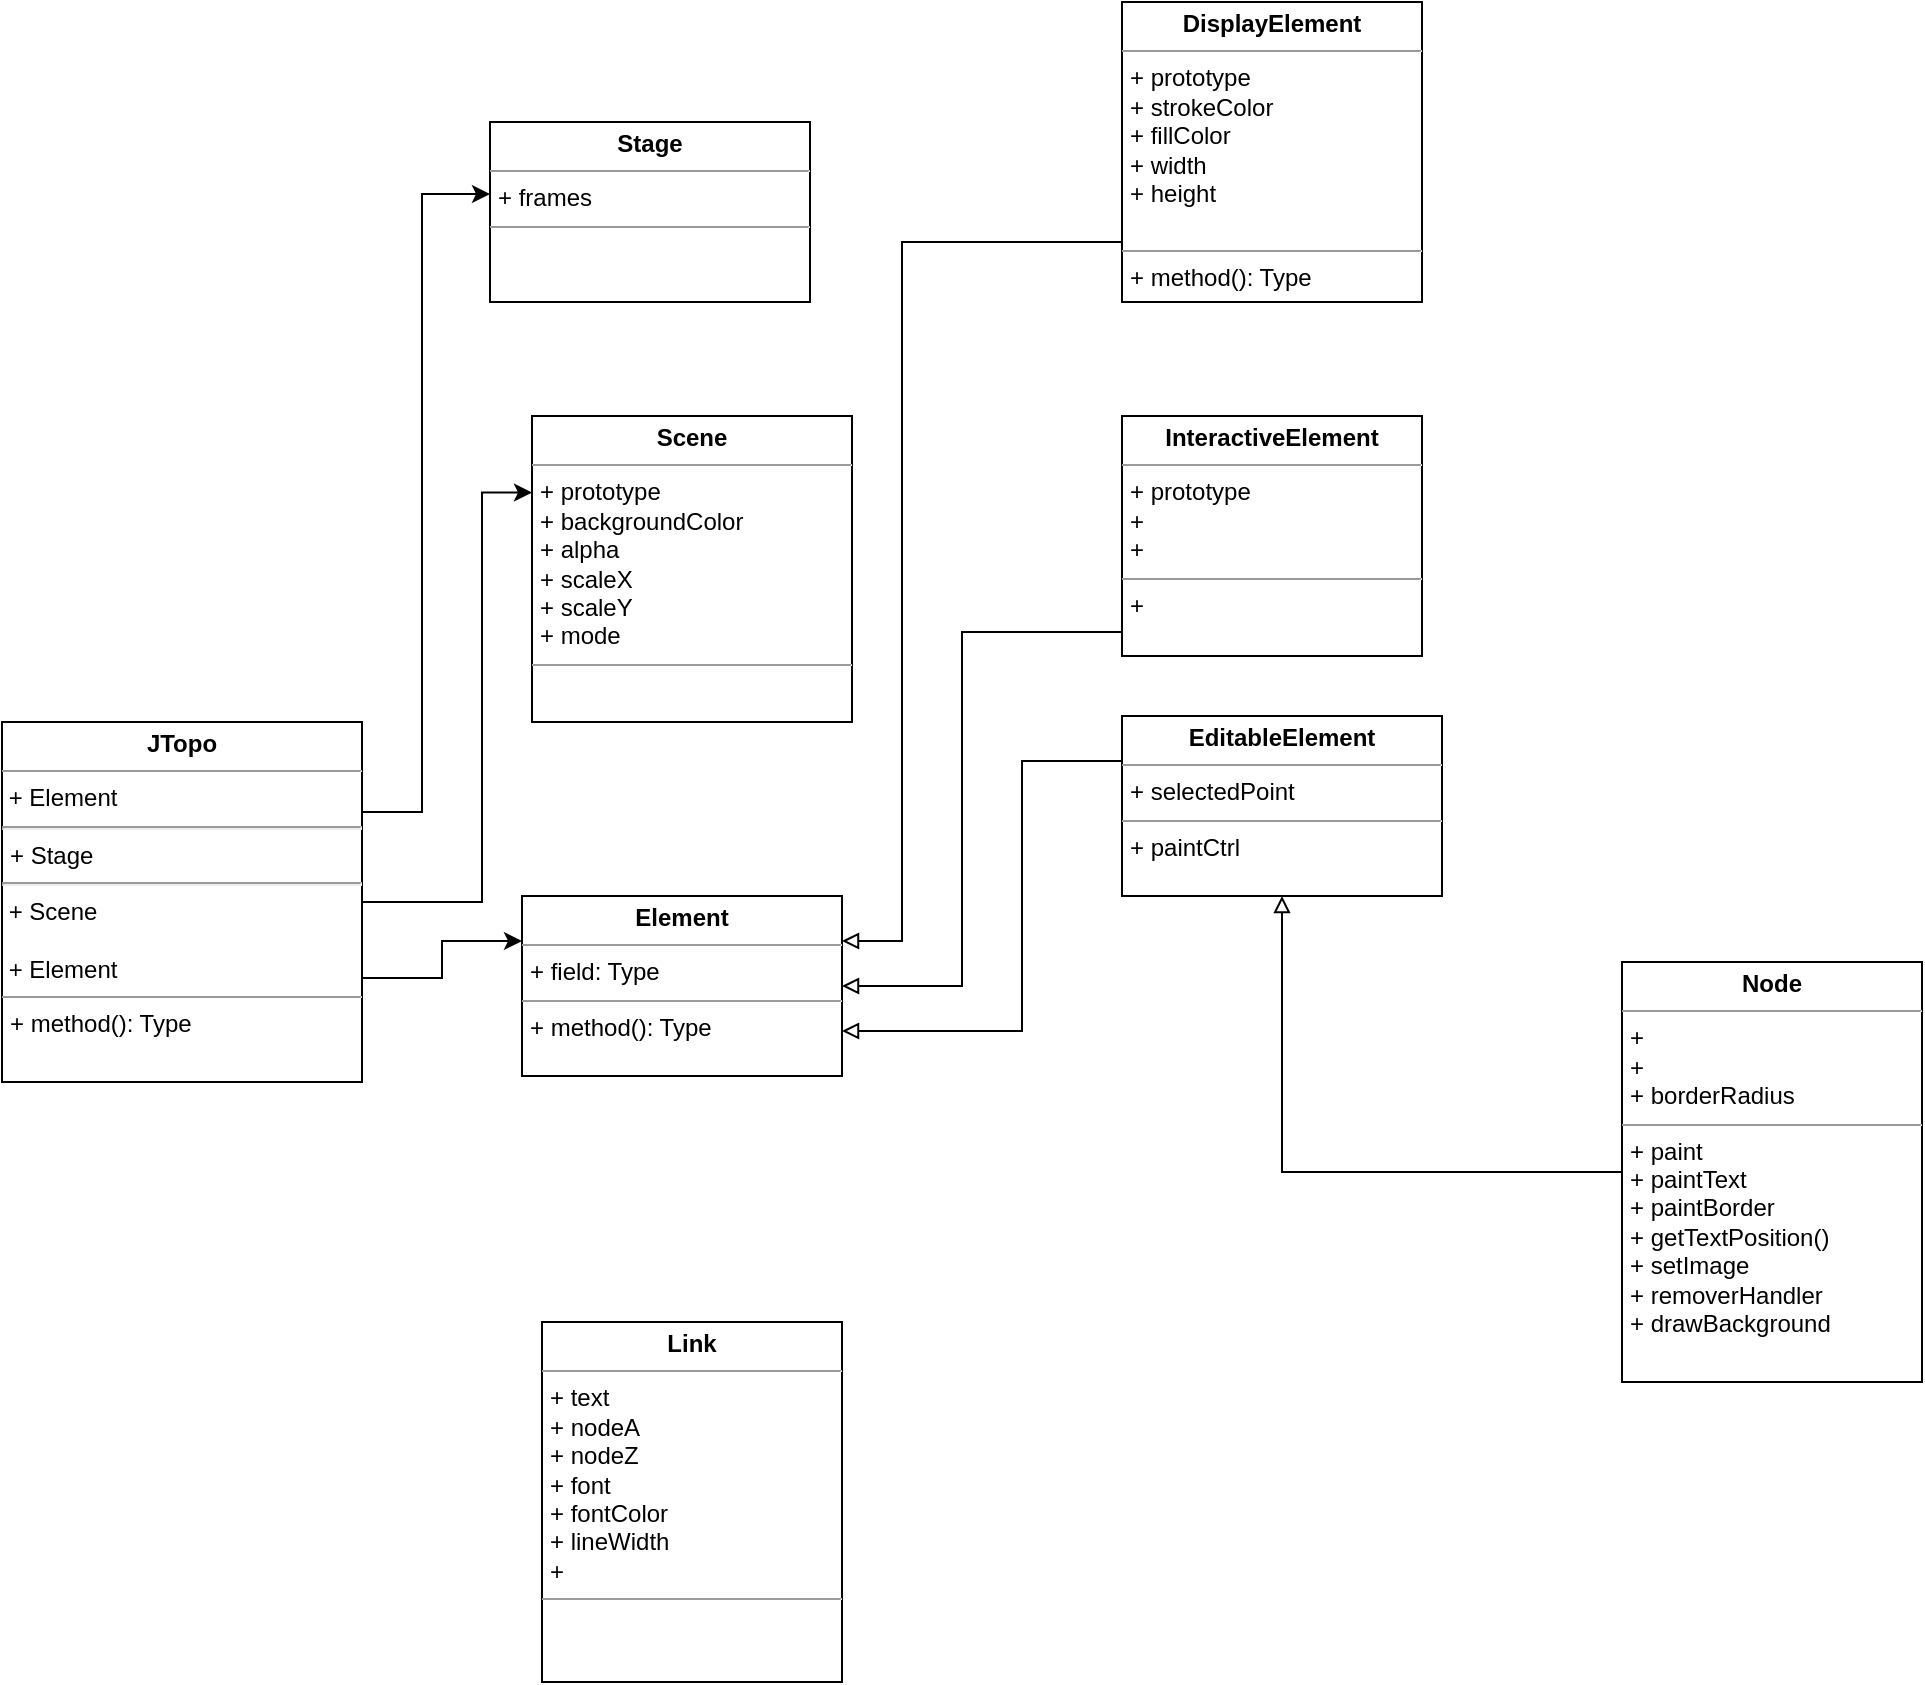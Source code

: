 <mxfile version="14.9.4" type="github">
  <diagram id="dJBsx4O1nZzHeu0fgfRI" name="第 1 页">
    <mxGraphModel dx="1035" dy="594" grid="1" gridSize="30" guides="1" tooltips="1" connect="1" arrows="1" fold="1" page="1" pageScale="1" pageWidth="827" pageHeight="1169" background="none" math="0" shadow="0">
      <root>
        <mxCell id="0" />
        <mxCell id="1" parent="0" />
        <mxCell id="udzm1Mu4DVqetjzfQplh-1" value="&lt;p style=&quot;margin: 0px ; margin-top: 4px ; text-align: center&quot;&gt;&lt;b&gt;Scene&lt;/b&gt;&lt;/p&gt;&lt;hr size=&quot;1&quot;&gt;&lt;p style=&quot;margin: 0px ; margin-left: 4px&quot;&gt;+ prototype&lt;/p&gt;&lt;p style=&quot;margin: 0px ; margin-left: 4px&quot;&gt;+ backgroundColor&lt;/p&gt;&lt;p style=&quot;margin: 0px ; margin-left: 4px&quot;&gt;+ alpha&lt;/p&gt;&lt;p style=&quot;margin: 0px ; margin-left: 4px&quot;&gt;+ scaleX&lt;/p&gt;&lt;p style=&quot;margin: 0px ; margin-left: 4px&quot;&gt;+ scaleY&lt;/p&gt;&lt;p style=&quot;margin: 0px ; margin-left: 4px&quot;&gt;+ mode&lt;/p&gt;&lt;hr size=&quot;1&quot;&gt;&lt;p style=&quot;margin: 0px ; margin-left: 4px&quot;&gt;&lt;br&gt;&lt;/p&gt;" style="verticalAlign=top;align=left;overflow=fill;fontSize=12;fontFamily=Helvetica;html=1;" parent="1" vertex="1">
          <mxGeometry x="355" y="207" width="160" height="153" as="geometry" />
        </mxCell>
        <mxCell id="udzm1Mu4DVqetjzfQplh-4" value="&lt;p style=&quot;margin: 0px ; margin-top: 4px ; text-align: center&quot;&gt;&lt;b&gt;Element&lt;/b&gt;&lt;/p&gt;&lt;hr size=&quot;1&quot;&gt;&lt;p style=&quot;margin: 0px ; margin-left: 4px&quot;&gt;+ field: Type&lt;/p&gt;&lt;hr size=&quot;1&quot;&gt;&lt;p style=&quot;margin: 0px ; margin-left: 4px&quot;&gt;+ method(): Type&lt;/p&gt;" style="verticalAlign=top;align=left;overflow=fill;fontSize=12;fontFamily=Helvetica;html=1;" parent="1" vertex="1">
          <mxGeometry x="350" y="447" width="160" height="90" as="geometry" />
        </mxCell>
        <mxCell id="udzm1Mu4DVqetjzfQplh-9" style="edgeStyle=orthogonalEdgeStyle;rounded=0;orthogonalLoop=1;jettySize=auto;html=1;exitX=1;exitY=0.711;exitDx=0;exitDy=0;entryX=0;entryY=0.25;entryDx=0;entryDy=0;exitPerimeter=0;" parent="1" source="udzm1Mu4DVqetjzfQplh-6" target="udzm1Mu4DVqetjzfQplh-4" edge="1">
          <mxGeometry relative="1" as="geometry" />
        </mxCell>
        <mxCell id="udzm1Mu4DVqetjzfQplh-11" style="edgeStyle=orthogonalEdgeStyle;rounded=0;orthogonalLoop=1;jettySize=auto;html=1;entryX=0;entryY=0.25;entryDx=0;entryDy=0;" parent="1" source="udzm1Mu4DVqetjzfQplh-6" target="udzm1Mu4DVqetjzfQplh-1" edge="1">
          <mxGeometry relative="1" as="geometry">
            <Array as="points">
              <mxPoint x="330" y="450" />
              <mxPoint x="330" y="245" />
            </Array>
          </mxGeometry>
        </mxCell>
        <mxCell id="cU1L_D_72BI2gZXMQlzF-6" style="edgeStyle=orthogonalEdgeStyle;rounded=0;orthogonalLoop=1;jettySize=auto;html=1;exitX=1;exitY=0.25;exitDx=0;exitDy=0;entryX=0;entryY=0.4;entryDx=0;entryDy=0;entryPerimeter=0;" parent="1" source="udzm1Mu4DVqetjzfQplh-6" target="wFrleSMICrfKURf7I-VC-1" edge="1">
          <mxGeometry relative="1" as="geometry">
            <Array as="points">
              <mxPoint x="300" y="405" />
              <mxPoint x="300" y="96" />
            </Array>
          </mxGeometry>
        </mxCell>
        <mxCell id="udzm1Mu4DVqetjzfQplh-6" value="&lt;p style=&quot;margin: 0px ; margin-top: 4px ; text-align: center&quot;&gt;&lt;b&gt;JTopo&lt;/b&gt;&lt;/p&gt;&lt;hr size=&quot;1&quot;&gt;&amp;nbsp;+ Element&lt;hr&gt;&lt;p style=&quot;margin: 0px ; margin-left: 4px&quot;&gt;+ Stage&lt;/p&gt;&lt;hr&gt;&amp;nbsp;+ Scene&lt;br&gt;&lt;br&gt;&amp;nbsp;+ Element&lt;br&gt;&lt;hr size=&quot;1&quot;&gt;&lt;p style=&quot;margin: 0px ; margin-left: 4px&quot;&gt;+ method(): Type&lt;/p&gt;" style="verticalAlign=top;align=left;overflow=fill;fontSize=12;fontFamily=Helvetica;html=1;" parent="1" vertex="1">
          <mxGeometry x="90" y="360" width="180" height="180" as="geometry" />
        </mxCell>
        <mxCell id="wFrleSMICrfKURf7I-VC-1" value="&lt;p style=&quot;margin: 0px ; margin-top: 4px ; text-align: center&quot;&gt;&lt;b&gt;Stage&lt;/b&gt;&lt;/p&gt;&lt;hr size=&quot;1&quot;&gt;&lt;p style=&quot;margin: 0px ; margin-left: 4px&quot;&gt;+ frames&lt;/p&gt;&lt;hr size=&quot;1&quot;&gt;&lt;p style=&quot;margin: 0px ; margin-left: 4px&quot;&gt;&lt;br&gt;&lt;/p&gt;" style="verticalAlign=top;align=left;overflow=fill;fontSize=12;fontFamily=Helvetica;html=1;" parent="1" vertex="1">
          <mxGeometry x="334" y="60" width="160" height="90" as="geometry" />
        </mxCell>
        <mxCell id="wFrleSMICrfKURf7I-VC-2" value="&lt;p style=&quot;margin: 0px ; margin-top: 4px ; text-align: center&quot;&gt;&lt;b&gt;Link&lt;/b&gt;&lt;/p&gt;&lt;hr size=&quot;1&quot;&gt;&lt;p style=&quot;margin: 0px ; margin-left: 4px&quot;&gt;+ text&lt;/p&gt;&lt;p style=&quot;margin: 0px ; margin-left: 4px&quot;&gt;+ nodeA&lt;/p&gt;&lt;p style=&quot;margin: 0px ; margin-left: 4px&quot;&gt;+ nodeZ&amp;nbsp;&amp;nbsp;&lt;/p&gt;&lt;p style=&quot;margin: 0px ; margin-left: 4px&quot;&gt;+ font&lt;/p&gt;&lt;p style=&quot;margin: 0px ; margin-left: 4px&quot;&gt;+ fontColor&lt;/p&gt;&lt;p style=&quot;margin: 0px ; margin-left: 4px&quot;&gt;+ lineWidth&amp;nbsp;&lt;/p&gt;&lt;p style=&quot;margin: 0px ; margin-left: 4px&quot;&gt;+&amp;nbsp;&lt;/p&gt;&lt;hr size=&quot;1&quot;&gt;&lt;p style=&quot;margin: 0px ; margin-left: 4px&quot;&gt;&lt;br&gt;&lt;/p&gt;" style="verticalAlign=top;align=left;overflow=fill;fontSize=12;fontFamily=Helvetica;html=1;" parent="1" vertex="1">
          <mxGeometry x="360" y="660" width="150" height="180" as="geometry" />
        </mxCell>
        <mxCell id="wFrleSMICrfKURf7I-VC-6" value="" style="edgeStyle=orthogonalEdgeStyle;rounded=0;orthogonalLoop=1;jettySize=auto;html=1;exitX=0;exitY=0.75;exitDx=0;exitDy=0;entryX=1;entryY=0.5;entryDx=0;entryDy=0;endArrow=block;endFill=0;" parent="1" source="wFrleSMICrfKURf7I-VC-5" target="udzm1Mu4DVqetjzfQplh-4" edge="1">
          <mxGeometry relative="1" as="geometry">
            <Array as="points">
              <mxPoint x="650" y="315" />
              <mxPoint x="570" y="315" />
              <mxPoint x="570" y="492" />
            </Array>
            <mxPoint x="600" y="492" as="targetPoint" />
          </mxGeometry>
        </mxCell>
        <mxCell id="wFrleSMICrfKURf7I-VC-5" value="&lt;p style=&quot;margin: 0px ; margin-top: 4px ; text-align: center&quot;&gt;&lt;b&gt;InteractiveElement&lt;/b&gt;&lt;/p&gt;&lt;hr size=&quot;1&quot;&gt;&lt;p style=&quot;margin: 0px ; margin-left: 4px&quot;&gt;+ prototype&lt;/p&gt;&lt;p style=&quot;margin: 0px ; margin-left: 4px&quot;&gt;+&amp;nbsp;&lt;/p&gt;&lt;p style=&quot;margin: 0px ; margin-left: 4px&quot;&gt;+&amp;nbsp;&lt;/p&gt;&lt;hr size=&quot;1&quot;&gt;&lt;p style=&quot;margin: 0px ; margin-left: 4px&quot;&gt;+&amp;nbsp;&lt;/p&gt;" style="verticalAlign=top;align=left;overflow=fill;fontSize=12;fontFamily=Helvetica;html=1;" parent="1" vertex="1">
          <mxGeometry x="650" y="207" width="150" height="120" as="geometry" />
        </mxCell>
        <mxCell id="wFrleSMICrfKURf7I-VC-9" style="edgeStyle=orthogonalEdgeStyle;rounded=0;orthogonalLoop=1;jettySize=auto;html=1;exitX=0;exitY=0.5;exitDx=0;exitDy=0;entryX=1;entryY=0.25;entryDx=0;entryDy=0;endArrow=block;endFill=0;" parent="1" source="wFrleSMICrfKURf7I-VC-7" target="udzm1Mu4DVqetjzfQplh-4" edge="1">
          <mxGeometry relative="1" as="geometry">
            <Array as="points">
              <mxPoint x="540" y="120" />
              <mxPoint x="540" y="470" />
            </Array>
          </mxGeometry>
        </mxCell>
        <mxCell id="wFrleSMICrfKURf7I-VC-7" value="&lt;p style=&quot;margin: 0px ; margin-top: 4px ; text-align: center&quot;&gt;&lt;b&gt;DisplayElement&lt;/b&gt;&lt;/p&gt;&lt;hr size=&quot;1&quot;&gt;&lt;p style=&quot;margin: 0px ; margin-left: 4px&quot;&gt;+ prototype&lt;/p&gt;&lt;p style=&quot;margin: 0px ; margin-left: 4px&quot;&gt;+ strokeColor&lt;/p&gt;&lt;p style=&quot;margin: 0px ; margin-left: 4px&quot;&gt;+ fillColor&lt;/p&gt;&lt;p style=&quot;margin: 0px ; margin-left: 4px&quot;&gt;+ width&lt;/p&gt;&lt;p style=&quot;margin: 0px ; margin-left: 4px&quot;&gt;+ height&lt;/p&gt;&lt;p style=&quot;margin: 0px ; margin-left: 4px&quot;&gt;&lt;br&gt;&lt;/p&gt;&lt;hr size=&quot;1&quot;&gt;&lt;p style=&quot;margin: 0px ; margin-left: 4px&quot;&gt;+ method(): Type&lt;/p&gt;" style="verticalAlign=top;align=left;overflow=fill;fontSize=12;fontFamily=Helvetica;html=1;" parent="1" vertex="1">
          <mxGeometry x="650" width="150" height="150" as="geometry" />
        </mxCell>
        <mxCell id="cU1L_D_72BI2gZXMQlzF-1" style="edgeStyle=orthogonalEdgeStyle;rounded=0;orthogonalLoop=1;jettySize=auto;html=1;exitX=0;exitY=0.25;exitDx=0;exitDy=0;entryX=1;entryY=0.75;entryDx=0;entryDy=0;endArrow=block;endFill=0;" parent="1" source="wFrleSMICrfKURf7I-VC-8" target="udzm1Mu4DVqetjzfQplh-4" edge="1">
          <mxGeometry relative="1" as="geometry">
            <Array as="points">
              <mxPoint x="600" y="380" />
              <mxPoint x="600" y="515" />
            </Array>
          </mxGeometry>
        </mxCell>
        <mxCell id="wFrleSMICrfKURf7I-VC-8" value="&lt;p style=&quot;margin: 0px ; margin-top: 4px ; text-align: center&quot;&gt;&lt;b&gt;EditableElement&lt;/b&gt;&lt;/p&gt;&lt;hr size=&quot;1&quot;&gt;&lt;p style=&quot;margin: 0px ; margin-left: 4px&quot;&gt;+ selectedPoint&lt;/p&gt;&lt;hr size=&quot;1&quot;&gt;&lt;p style=&quot;margin: 0px ; margin-left: 4px&quot;&gt;+ paintCtrl&amp;nbsp;&lt;/p&gt;" style="verticalAlign=top;align=left;overflow=fill;fontSize=12;fontFamily=Helvetica;html=1;" parent="1" vertex="1">
          <mxGeometry x="650" y="357" width="160" height="90" as="geometry" />
        </mxCell>
        <mxCell id="inPPQYrgEC_dOLwyW2k9-1" style="edgeStyle=orthogonalEdgeStyle;rounded=0;orthogonalLoop=1;jettySize=auto;html=1;exitX=0;exitY=0.5;exitDx=0;exitDy=0;entryX=0.5;entryY=1;entryDx=0;entryDy=0;endArrow=block;endFill=0;endSize=6;" parent="1" source="z_XjH2AizJ-G1wBY0Lii-1" target="wFrleSMICrfKURf7I-VC-8" edge="1">
          <mxGeometry relative="1" as="geometry" />
        </mxCell>
        <mxCell id="z_XjH2AizJ-G1wBY0Lii-1" value="&lt;p style=&quot;margin: 0px ; margin-top: 4px ; text-align: center&quot;&gt;&lt;b&gt;Node&lt;/b&gt;&lt;/p&gt;&lt;hr size=&quot;1&quot;&gt;&lt;p style=&quot;margin: 0px ; margin-left: 4px&quot;&gt;+&amp;nbsp;&lt;/p&gt;&lt;p style=&quot;margin: 0px ; margin-left: 4px&quot;&gt;+&amp;nbsp;&lt;/p&gt;&lt;p style=&quot;margin: 0px ; margin-left: 4px&quot;&gt;+ borderRadius&amp;nbsp;&lt;/p&gt;&lt;hr size=&quot;1&quot;&gt;&lt;p style=&quot;margin: 0px ; margin-left: 4px&quot;&gt;+ paint&lt;/p&gt;&lt;p style=&quot;margin: 0px ; margin-left: 4px&quot;&gt;+ paintText&lt;/p&gt;&lt;p style=&quot;margin: 0px ; margin-left: 4px&quot;&gt;+ paintBorder&lt;/p&gt;&lt;p style=&quot;margin: 0px ; margin-left: 4px&quot;&gt;+ getTextPosition()&lt;/p&gt;&lt;p style=&quot;margin: 0px ; margin-left: 4px&quot;&gt;+ setImage&lt;/p&gt;&lt;p style=&quot;margin: 0px ; margin-left: 4px&quot;&gt;+ removerHandler&lt;/p&gt;&lt;p style=&quot;margin: 0px ; margin-left: 4px&quot;&gt;+ drawBackground&lt;/p&gt;" style="verticalAlign=top;align=left;overflow=fill;fontSize=12;fontFamily=Helvetica;html=1;" parent="1" vertex="1">
          <mxGeometry x="900" y="480" width="150" height="210" as="geometry" />
        </mxCell>
      </root>
    </mxGraphModel>
  </diagram>
</mxfile>
